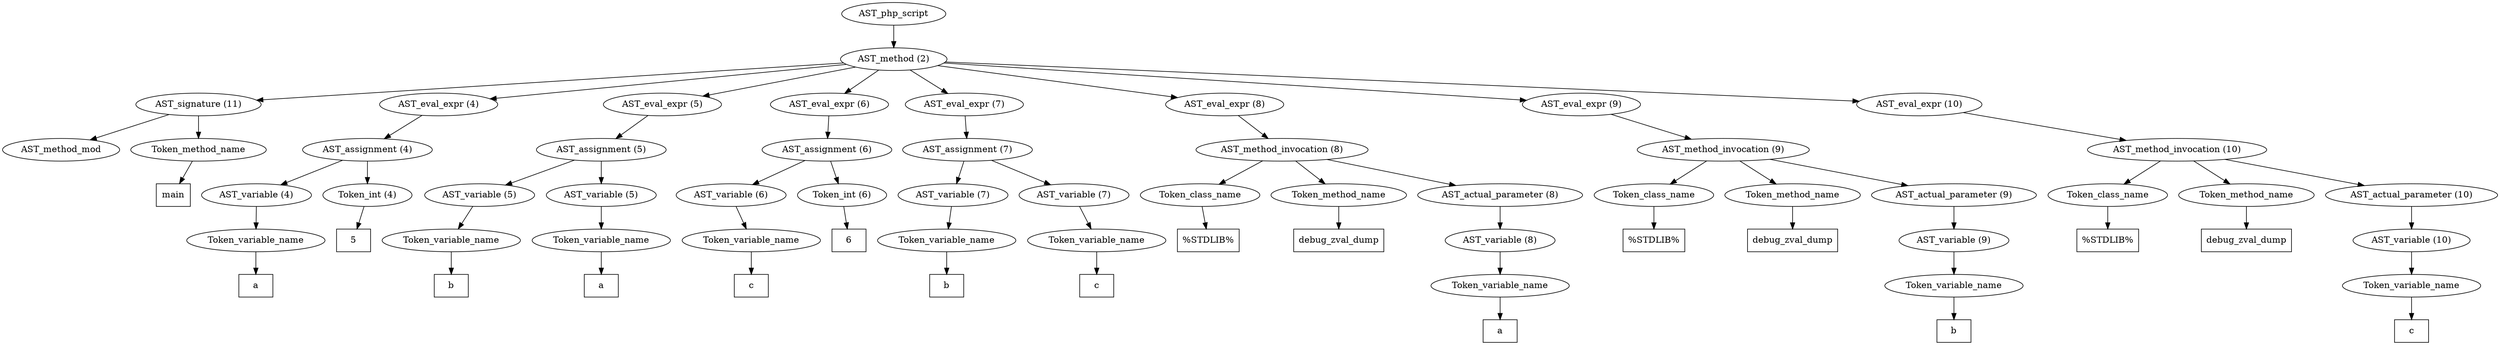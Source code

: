 /*
 * AST in dot format generated by phc -- the PHP compiler
 */

digraph AST {
node_0 [label="AST_php_script"];
node_1 [label="AST_method (2)"];
node_2 [label="AST_signature (11)"];
node_3 [label="AST_method_mod"];
node_4 [label="Token_method_name"];
node_5 [label="main", shape=box]
node_4 -> node_5;
node_2 -> node_4;
node_2 -> node_3;
node_6 [label="AST_eval_expr (4)"];
node_7 [label="AST_assignment (4)"];
node_8 [label="AST_variable (4)"];
node_9 [label="Token_variable_name"];
node_10 [label="a", shape=box]
node_9 -> node_10;
node_8 -> node_9;
node_11 [label="Token_int (4)"];
node_12 [label="5", shape=box]
node_11 -> node_12;
node_7 -> node_11;
node_7 -> node_8;
node_6 -> node_7;
node_13 [label="AST_eval_expr (5)"];
node_14 [label="AST_assignment (5)"];
node_15 [label="AST_variable (5)"];
node_16 [label="Token_variable_name"];
node_17 [label="b", shape=box]
node_16 -> node_17;
node_15 -> node_16;
node_18 [label="AST_variable (5)"];
node_19 [label="Token_variable_name"];
node_20 [label="a", shape=box]
node_19 -> node_20;
node_18 -> node_19;
node_14 -> node_18;
node_14 -> node_15;
node_13 -> node_14;
node_21 [label="AST_eval_expr (6)"];
node_22 [label="AST_assignment (6)"];
node_23 [label="AST_variable (6)"];
node_24 [label="Token_variable_name"];
node_25 [label="c", shape=box]
node_24 -> node_25;
node_23 -> node_24;
node_26 [label="Token_int (6)"];
node_27 [label="6", shape=box]
node_26 -> node_27;
node_22 -> node_26;
node_22 -> node_23;
node_21 -> node_22;
node_28 [label="AST_eval_expr (7)"];
node_29 [label="AST_assignment (7)"];
node_30 [label="AST_variable (7)"];
node_31 [label="Token_variable_name"];
node_32 [label="b", shape=box]
node_31 -> node_32;
node_30 -> node_31;
node_33 [label="AST_variable (7)"];
node_34 [label="Token_variable_name"];
node_35 [label="c", shape=box]
node_34 -> node_35;
node_33 -> node_34;
node_29 -> node_33;
node_29 -> node_30;
node_28 -> node_29;
node_36 [label="AST_eval_expr (8)"];
node_37 [label="AST_method_invocation (8)"];
node_38 [label="Token_class_name"];
node_39 [label="%STDLIB%", shape=box]
node_38 -> node_39;
node_40 [label="Token_method_name"];
node_41 [label="debug_zval_dump", shape=box]
node_40 -> node_41;
node_42 [label="AST_actual_parameter (8)"];
node_43 [label="AST_variable (8)"];
node_44 [label="Token_variable_name"];
node_45 [label="a", shape=box]
node_44 -> node_45;
node_43 -> node_44;
node_42 -> node_43;
node_37 -> node_42;
node_37 -> node_40;
node_37 -> node_38;
node_36 -> node_37;
node_46 [label="AST_eval_expr (9)"];
node_47 [label="AST_method_invocation (9)"];
node_48 [label="Token_class_name"];
node_49 [label="%STDLIB%", shape=box]
node_48 -> node_49;
node_50 [label="Token_method_name"];
node_51 [label="debug_zval_dump", shape=box]
node_50 -> node_51;
node_52 [label="AST_actual_parameter (9)"];
node_53 [label="AST_variable (9)"];
node_54 [label="Token_variable_name"];
node_55 [label="b", shape=box]
node_54 -> node_55;
node_53 -> node_54;
node_52 -> node_53;
node_47 -> node_52;
node_47 -> node_50;
node_47 -> node_48;
node_46 -> node_47;
node_56 [label="AST_eval_expr (10)"];
node_57 [label="AST_method_invocation (10)"];
node_58 [label="Token_class_name"];
node_59 [label="%STDLIB%", shape=box]
node_58 -> node_59;
node_60 [label="Token_method_name"];
node_61 [label="debug_zval_dump", shape=box]
node_60 -> node_61;
node_62 [label="AST_actual_parameter (10)"];
node_63 [label="AST_variable (10)"];
node_64 [label="Token_variable_name"];
node_65 [label="c", shape=box]
node_64 -> node_65;
node_63 -> node_64;
node_62 -> node_63;
node_57 -> node_62;
node_57 -> node_60;
node_57 -> node_58;
node_56 -> node_57;
node_1 -> node_56;
node_1 -> node_46;
node_1 -> node_36;
node_1 -> node_28;
node_1 -> node_21;
node_1 -> node_13;
node_1 -> node_6;
node_1 -> node_2;
node_0 -> node_1;
}

